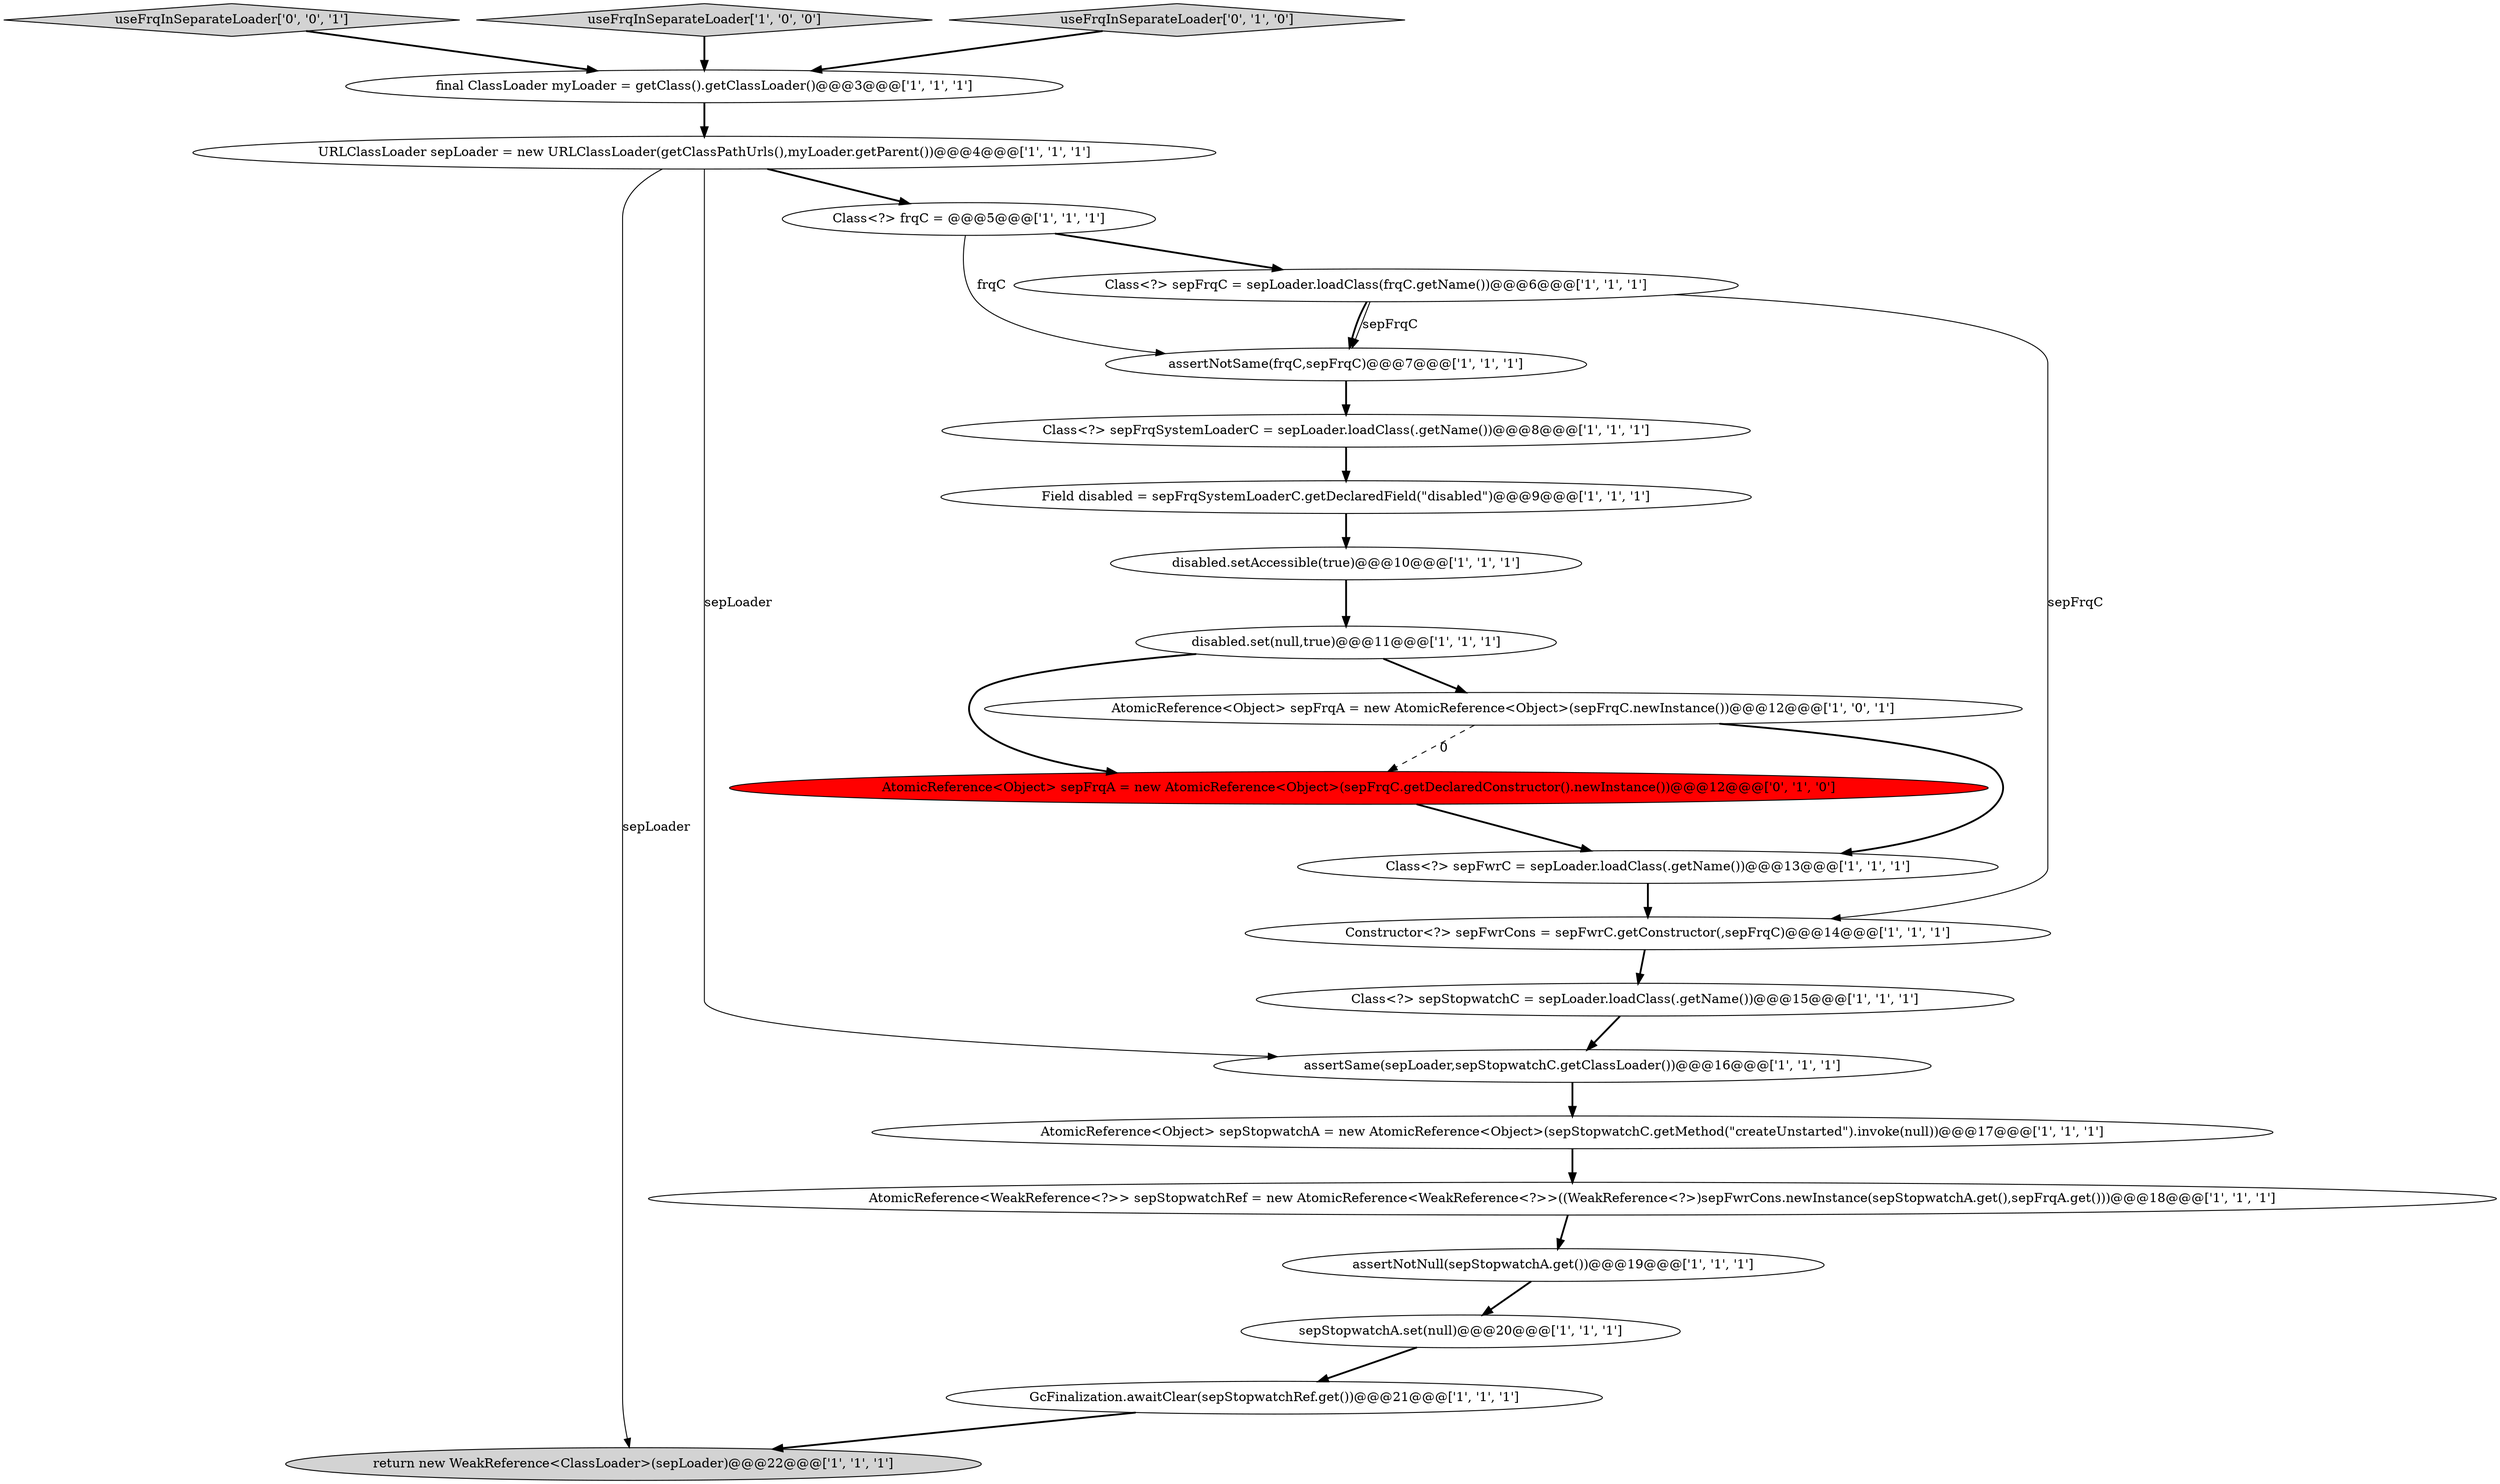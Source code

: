 digraph {
4 [style = filled, label = "URLClassLoader sepLoader = new URLClassLoader(getClassPathUrls(),myLoader.getParent())@@@4@@@['1', '1', '1']", fillcolor = white, shape = ellipse image = "AAA0AAABBB1BBB"];
12 [style = filled, label = "assertNotSame(frqC,sepFrqC)@@@7@@@['1', '1', '1']", fillcolor = white, shape = ellipse image = "AAA0AAABBB1BBB"];
22 [style = filled, label = "AtomicReference<Object> sepFrqA = new AtomicReference<Object>(sepFrqC.getDeclaredConstructor().newInstance())@@@12@@@['0', '1', '0']", fillcolor = red, shape = ellipse image = "AAA1AAABBB2BBB"];
19 [style = filled, label = "Field disabled = sepFrqSystemLoaderC.getDeclaredField(\"disabled\")@@@9@@@['1', '1', '1']", fillcolor = white, shape = ellipse image = "AAA0AAABBB1BBB"];
13 [style = filled, label = "Constructor<?> sepFwrCons = sepFwrC.getConstructor(,sepFrqC)@@@14@@@['1', '1', '1']", fillcolor = white, shape = ellipse image = "AAA0AAABBB1BBB"];
18 [style = filled, label = "disabled.setAccessible(true)@@@10@@@['1', '1', '1']", fillcolor = white, shape = ellipse image = "AAA0AAABBB1BBB"];
1 [style = filled, label = "return new WeakReference<ClassLoader>(sepLoader)@@@22@@@['1', '1', '1']", fillcolor = lightgray, shape = ellipse image = "AAA0AAABBB1BBB"];
15 [style = filled, label = "final ClassLoader myLoader = getClass().getClassLoader()@@@3@@@['1', '1', '1']", fillcolor = white, shape = ellipse image = "AAA0AAABBB1BBB"];
14 [style = filled, label = "AtomicReference<Object> sepFrqA = new AtomicReference<Object>(sepFrqC.newInstance())@@@12@@@['1', '0', '1']", fillcolor = white, shape = ellipse image = "AAA0AAABBB1BBB"];
5 [style = filled, label = "sepStopwatchA.set(null)@@@20@@@['1', '1', '1']", fillcolor = white, shape = ellipse image = "AAA0AAABBB1BBB"];
16 [style = filled, label = "assertSame(sepLoader,sepStopwatchC.getClassLoader())@@@16@@@['1', '1', '1']", fillcolor = white, shape = ellipse image = "AAA0AAABBB1BBB"];
11 [style = filled, label = "Class<?> sepFwrC = sepLoader.loadClass(.getName())@@@13@@@['1', '1', '1']", fillcolor = white, shape = ellipse image = "AAA0AAABBB1BBB"];
8 [style = filled, label = "assertNotNull(sepStopwatchA.get())@@@19@@@['1', '1', '1']", fillcolor = white, shape = ellipse image = "AAA0AAABBB1BBB"];
23 [style = filled, label = "useFrqInSeparateLoader['0', '0', '1']", fillcolor = lightgray, shape = diamond image = "AAA0AAABBB3BBB"];
17 [style = filled, label = "Class<?> sepFrqC = sepLoader.loadClass(frqC.getName())@@@6@@@['1', '1', '1']", fillcolor = white, shape = ellipse image = "AAA0AAABBB1BBB"];
6 [style = filled, label = "useFrqInSeparateLoader['1', '0', '0']", fillcolor = lightgray, shape = diamond image = "AAA0AAABBB1BBB"];
0 [style = filled, label = "AtomicReference<WeakReference<?>> sepStopwatchRef = new AtomicReference<WeakReference<?>>((WeakReference<?>)sepFwrCons.newInstance(sepStopwatchA.get(),sepFrqA.get()))@@@18@@@['1', '1', '1']", fillcolor = white, shape = ellipse image = "AAA0AAABBB1BBB"];
9 [style = filled, label = "GcFinalization.awaitClear(sepStopwatchRef.get())@@@21@@@['1', '1', '1']", fillcolor = white, shape = ellipse image = "AAA0AAABBB1BBB"];
21 [style = filled, label = "useFrqInSeparateLoader['0', '1', '0']", fillcolor = lightgray, shape = diamond image = "AAA0AAABBB2BBB"];
20 [style = filled, label = "AtomicReference<Object> sepStopwatchA = new AtomicReference<Object>(sepStopwatchC.getMethod(\"createUnstarted\").invoke(null))@@@17@@@['1', '1', '1']", fillcolor = white, shape = ellipse image = "AAA0AAABBB1BBB"];
7 [style = filled, label = "Class<?> sepStopwatchC = sepLoader.loadClass(.getName())@@@15@@@['1', '1', '1']", fillcolor = white, shape = ellipse image = "AAA0AAABBB1BBB"];
3 [style = filled, label = "Class<?> frqC = @@@5@@@['1', '1', '1']", fillcolor = white, shape = ellipse image = "AAA0AAABBB1BBB"];
10 [style = filled, label = "disabled.set(null,true)@@@11@@@['1', '1', '1']", fillcolor = white, shape = ellipse image = "AAA0AAABBB1BBB"];
2 [style = filled, label = "Class<?> sepFrqSystemLoaderC = sepLoader.loadClass(.getName())@@@8@@@['1', '1', '1']", fillcolor = white, shape = ellipse image = "AAA0AAABBB1BBB"];
10->22 [style = bold, label=""];
4->3 [style = bold, label=""];
19->18 [style = bold, label=""];
2->19 [style = bold, label=""];
5->9 [style = bold, label=""];
10->14 [style = bold, label=""];
21->15 [style = bold, label=""];
20->0 [style = bold, label=""];
23->15 [style = bold, label=""];
14->22 [style = dashed, label="0"];
4->1 [style = solid, label="sepLoader"];
6->15 [style = bold, label=""];
12->2 [style = bold, label=""];
17->12 [style = bold, label=""];
17->13 [style = solid, label="sepFrqC"];
18->10 [style = bold, label=""];
8->5 [style = bold, label=""];
17->12 [style = solid, label="sepFrqC"];
13->7 [style = bold, label=""];
11->13 [style = bold, label=""];
7->16 [style = bold, label=""];
15->4 [style = bold, label=""];
0->8 [style = bold, label=""];
3->12 [style = solid, label="frqC"];
4->16 [style = solid, label="sepLoader"];
3->17 [style = bold, label=""];
9->1 [style = bold, label=""];
16->20 [style = bold, label=""];
14->11 [style = bold, label=""];
22->11 [style = bold, label=""];
}
